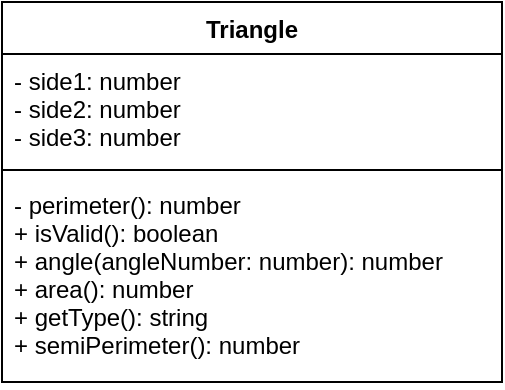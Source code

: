 <mxfile>
    <diagram id="yleFngNVCcAcq4JAU-rx" name="Page-1">
        <mxGraphModel dx="990" dy="506" grid="1" gridSize="10" guides="1" tooltips="1" connect="1" arrows="1" fold="1" page="1" pageScale="1" pageWidth="827" pageHeight="1169" math="0" shadow="0">
            <root>
                <mxCell id="0"/>
                <mxCell id="1" parent="0"/>
                <mxCell id="2" value="Triangle" style="swimlane;fontStyle=1;align=center;verticalAlign=top;childLayout=stackLayout;horizontal=1;startSize=26;horizontalStack=0;resizeParent=1;resizeParentMax=0;resizeLast=0;collapsible=1;marginBottom=0;" parent="1" vertex="1">
                    <mxGeometry x="160" y="240" width="250" height="190" as="geometry"/>
                </mxCell>
                <mxCell id="3" value="- side1: number&#10;- side2: number&#10;- side3: number" style="text;strokeColor=none;fillColor=none;align=left;verticalAlign=top;spacingLeft=4;spacingRight=4;overflow=hidden;rotatable=0;points=[[0,0.5],[1,0.5]];portConstraint=eastwest;" parent="2" vertex="1">
                    <mxGeometry y="26" width="250" height="54" as="geometry"/>
                </mxCell>
                <mxCell id="4" value="" style="line;strokeWidth=1;fillColor=none;align=left;verticalAlign=middle;spacingTop=-1;spacingLeft=3;spacingRight=3;rotatable=0;labelPosition=right;points=[];portConstraint=eastwest;" parent="2" vertex="1">
                    <mxGeometry y="80" width="250" height="8" as="geometry"/>
                </mxCell>
                <mxCell id="5" value="- perimeter(): number&#10;+ isValid(): boolean&#10;+ angle(angleNumber: number): number&#10;+ area(): number&#10;+ getType(): string&#10;+ semiPerimeter(): number" style="text;strokeColor=none;fillColor=none;align=left;verticalAlign=top;spacingLeft=4;spacingRight=4;overflow=hidden;rotatable=0;points=[[0,0.5],[1,0.5]];portConstraint=eastwest;" parent="2" vertex="1">
                    <mxGeometry y="88" width="250" height="102" as="geometry"/>
                </mxCell>
            </root>
        </mxGraphModel>
    </diagram>
</mxfile>